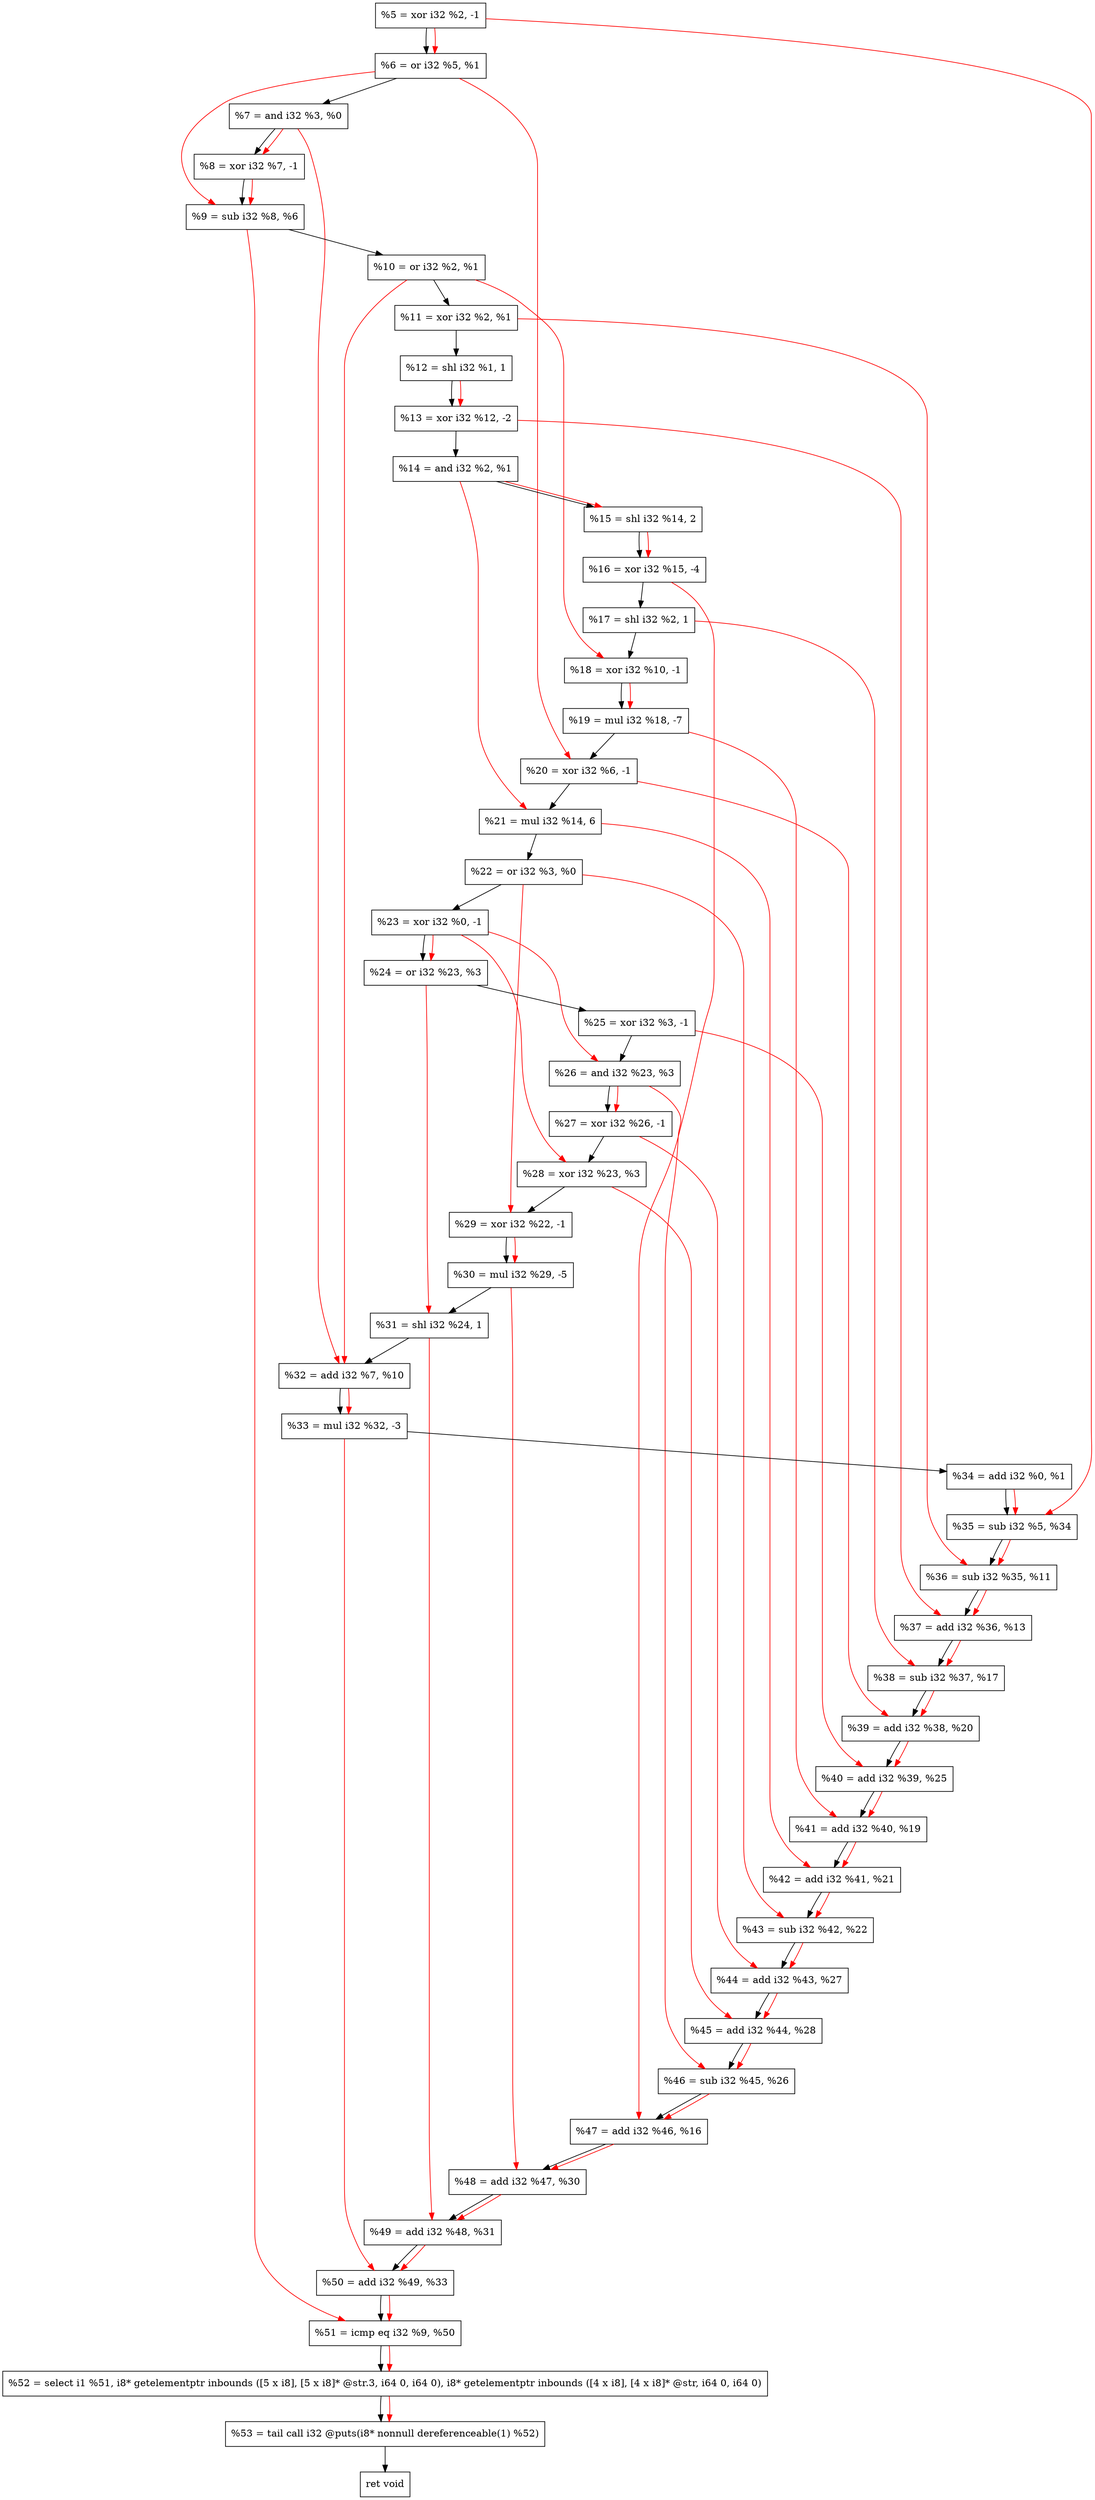 digraph "DFG for'crackme' function" {
	Node0xa9ad50[shape=record, label="  %5 = xor i32 %2, -1"];
	Node0xa9adc0[shape=record, label="  %6 = or i32 %5, %1"];
	Node0xa9ae30[shape=record, label="  %7 = and i32 %3, %0"];
	Node0xa9aea0[shape=record, label="  %8 = xor i32 %7, -1"];
	Node0xa9af10[shape=record, label="  %9 = sub i32 %8, %6"];
	Node0xa9af80[shape=record, label="  %10 = or i32 %2, %1"];
	Node0xa9aff0[shape=record, label="  %11 = xor i32 %2, %1"];
	Node0xa9b090[shape=record, label="  %12 = shl i32 %1, 1"];
	Node0xa9b130[shape=record, label="  %13 = xor i32 %12, -2"];
	Node0xa9b1a0[shape=record, label="  %14 = and i32 %2, %1"];
	Node0xa9b240[shape=record, label="  %15 = shl i32 %14, 2"];
	Node0xa9b2e0[shape=record, label="  %16 = xor i32 %15, -4"];
	Node0xa9b350[shape=record, label="  %17 = shl i32 %2, 1"];
	Node0xa9b3c0[shape=record, label="  %18 = xor i32 %10, -1"];
	Node0xa9b460[shape=record, label="  %19 = mul i32 %18, -7"];
	Node0xa9b4d0[shape=record, label="  %20 = xor i32 %6, -1"];
	Node0xa9b570[shape=record, label="  %21 = mul i32 %14, 6"];
	Node0xa9b5e0[shape=record, label="  %22 = or i32 %3, %0"];
	Node0xa9b650[shape=record, label="  %23 = xor i32 %0, -1"];
	Node0xa9b6c0[shape=record, label="  %24 = or i32 %23, %3"];
	Node0xa9b730[shape=record, label="  %25 = xor i32 %3, -1"];
	Node0xa9b7a0[shape=record, label="  %26 = and i32 %23, %3"];
	Node0xa9b810[shape=record, label="  %27 = xor i32 %26, -1"];
	Node0xa9b880[shape=record, label="  %28 = xor i32 %23, %3"];
	Node0xa9b8f0[shape=record, label="  %29 = xor i32 %22, -1"];
	Node0xa9b990[shape=record, label="  %30 = mul i32 %29, -5"];
	Node0xa9ba00[shape=record, label="  %31 = shl i32 %24, 1"];
	Node0xa9ba70[shape=record, label="  %32 = add i32 %7, %10"];
	Node0xa9bd20[shape=record, label="  %33 = mul i32 %32, -3"];
	Node0xa9bd90[shape=record, label="  %34 = add i32 %0, %1"];
	Node0xa9be00[shape=record, label="  %35 = sub i32 %5, %34"];
	Node0xa9be70[shape=record, label="  %36 = sub i32 %35, %11"];
	Node0xa9bee0[shape=record, label="  %37 = add i32 %36, %13"];
	Node0xa9bf50[shape=record, label="  %38 = sub i32 %37, %17"];
	Node0xa9bfc0[shape=record, label="  %39 = add i32 %38, %20"];
	Node0xa9c030[shape=record, label="  %40 = add i32 %39, %25"];
	Node0xa9c0a0[shape=record, label="  %41 = add i32 %40, %19"];
	Node0xa9c110[shape=record, label="  %42 = add i32 %41, %21"];
	Node0xa9c180[shape=record, label="  %43 = sub i32 %42, %22"];
	Node0xa9c1f0[shape=record, label="  %44 = add i32 %43, %27"];
	Node0xa9c260[shape=record, label="  %45 = add i32 %44, %28"];
	Node0xa9c2d0[shape=record, label="  %46 = sub i32 %45, %26"];
	Node0xa9c340[shape=record, label="  %47 = add i32 %46, %16"];
	Node0xa9c3b0[shape=record, label="  %48 = add i32 %47, %30"];
	Node0xa9c420[shape=record, label="  %49 = add i32 %48, %31"];
	Node0xa9c490[shape=record, label="  %50 = add i32 %49, %33"];
	Node0xa9c500[shape=record, label="  %51 = icmp eq i32 %9, %50"];
	Node0xa3b268[shape=record, label="  %52 = select i1 %51, i8* getelementptr inbounds ([5 x i8], [5 x i8]* @str.3, i64 0, i64 0), i8* getelementptr inbounds ([4 x i8], [4 x i8]* @str, i64 0, i64 0)"];
	Node0xa9c9a0[shape=record, label="  %53 = tail call i32 @puts(i8* nonnull dereferenceable(1) %52)"];
	Node0xa9c9f0[shape=record, label="  ret void"];
	Node0xa9ad50 -> Node0xa9adc0;
	Node0xa9adc0 -> Node0xa9ae30;
	Node0xa9ae30 -> Node0xa9aea0;
	Node0xa9aea0 -> Node0xa9af10;
	Node0xa9af10 -> Node0xa9af80;
	Node0xa9af80 -> Node0xa9aff0;
	Node0xa9aff0 -> Node0xa9b090;
	Node0xa9b090 -> Node0xa9b130;
	Node0xa9b130 -> Node0xa9b1a0;
	Node0xa9b1a0 -> Node0xa9b240;
	Node0xa9b240 -> Node0xa9b2e0;
	Node0xa9b2e0 -> Node0xa9b350;
	Node0xa9b350 -> Node0xa9b3c0;
	Node0xa9b3c0 -> Node0xa9b460;
	Node0xa9b460 -> Node0xa9b4d0;
	Node0xa9b4d0 -> Node0xa9b570;
	Node0xa9b570 -> Node0xa9b5e0;
	Node0xa9b5e0 -> Node0xa9b650;
	Node0xa9b650 -> Node0xa9b6c0;
	Node0xa9b6c0 -> Node0xa9b730;
	Node0xa9b730 -> Node0xa9b7a0;
	Node0xa9b7a0 -> Node0xa9b810;
	Node0xa9b810 -> Node0xa9b880;
	Node0xa9b880 -> Node0xa9b8f0;
	Node0xa9b8f0 -> Node0xa9b990;
	Node0xa9b990 -> Node0xa9ba00;
	Node0xa9ba00 -> Node0xa9ba70;
	Node0xa9ba70 -> Node0xa9bd20;
	Node0xa9bd20 -> Node0xa9bd90;
	Node0xa9bd90 -> Node0xa9be00;
	Node0xa9be00 -> Node0xa9be70;
	Node0xa9be70 -> Node0xa9bee0;
	Node0xa9bee0 -> Node0xa9bf50;
	Node0xa9bf50 -> Node0xa9bfc0;
	Node0xa9bfc0 -> Node0xa9c030;
	Node0xa9c030 -> Node0xa9c0a0;
	Node0xa9c0a0 -> Node0xa9c110;
	Node0xa9c110 -> Node0xa9c180;
	Node0xa9c180 -> Node0xa9c1f0;
	Node0xa9c1f0 -> Node0xa9c260;
	Node0xa9c260 -> Node0xa9c2d0;
	Node0xa9c2d0 -> Node0xa9c340;
	Node0xa9c340 -> Node0xa9c3b0;
	Node0xa9c3b0 -> Node0xa9c420;
	Node0xa9c420 -> Node0xa9c490;
	Node0xa9c490 -> Node0xa9c500;
	Node0xa9c500 -> Node0xa3b268;
	Node0xa3b268 -> Node0xa9c9a0;
	Node0xa9c9a0 -> Node0xa9c9f0;
edge [color=red]
	Node0xa9ad50 -> Node0xa9adc0;
	Node0xa9ae30 -> Node0xa9aea0;
	Node0xa9aea0 -> Node0xa9af10;
	Node0xa9adc0 -> Node0xa9af10;
	Node0xa9b090 -> Node0xa9b130;
	Node0xa9b1a0 -> Node0xa9b240;
	Node0xa9b240 -> Node0xa9b2e0;
	Node0xa9af80 -> Node0xa9b3c0;
	Node0xa9b3c0 -> Node0xa9b460;
	Node0xa9adc0 -> Node0xa9b4d0;
	Node0xa9b1a0 -> Node0xa9b570;
	Node0xa9b650 -> Node0xa9b6c0;
	Node0xa9b650 -> Node0xa9b7a0;
	Node0xa9b7a0 -> Node0xa9b810;
	Node0xa9b650 -> Node0xa9b880;
	Node0xa9b5e0 -> Node0xa9b8f0;
	Node0xa9b8f0 -> Node0xa9b990;
	Node0xa9b6c0 -> Node0xa9ba00;
	Node0xa9ae30 -> Node0xa9ba70;
	Node0xa9af80 -> Node0xa9ba70;
	Node0xa9ba70 -> Node0xa9bd20;
	Node0xa9ad50 -> Node0xa9be00;
	Node0xa9bd90 -> Node0xa9be00;
	Node0xa9be00 -> Node0xa9be70;
	Node0xa9aff0 -> Node0xa9be70;
	Node0xa9be70 -> Node0xa9bee0;
	Node0xa9b130 -> Node0xa9bee0;
	Node0xa9bee0 -> Node0xa9bf50;
	Node0xa9b350 -> Node0xa9bf50;
	Node0xa9bf50 -> Node0xa9bfc0;
	Node0xa9b4d0 -> Node0xa9bfc0;
	Node0xa9bfc0 -> Node0xa9c030;
	Node0xa9b730 -> Node0xa9c030;
	Node0xa9c030 -> Node0xa9c0a0;
	Node0xa9b460 -> Node0xa9c0a0;
	Node0xa9c0a0 -> Node0xa9c110;
	Node0xa9b570 -> Node0xa9c110;
	Node0xa9c110 -> Node0xa9c180;
	Node0xa9b5e0 -> Node0xa9c180;
	Node0xa9c180 -> Node0xa9c1f0;
	Node0xa9b810 -> Node0xa9c1f0;
	Node0xa9c1f0 -> Node0xa9c260;
	Node0xa9b880 -> Node0xa9c260;
	Node0xa9c260 -> Node0xa9c2d0;
	Node0xa9b7a0 -> Node0xa9c2d0;
	Node0xa9c2d0 -> Node0xa9c340;
	Node0xa9b2e0 -> Node0xa9c340;
	Node0xa9c340 -> Node0xa9c3b0;
	Node0xa9b990 -> Node0xa9c3b0;
	Node0xa9c3b0 -> Node0xa9c420;
	Node0xa9ba00 -> Node0xa9c420;
	Node0xa9c420 -> Node0xa9c490;
	Node0xa9bd20 -> Node0xa9c490;
	Node0xa9af10 -> Node0xa9c500;
	Node0xa9c490 -> Node0xa9c500;
	Node0xa9c500 -> Node0xa3b268;
	Node0xa3b268 -> Node0xa9c9a0;
}
